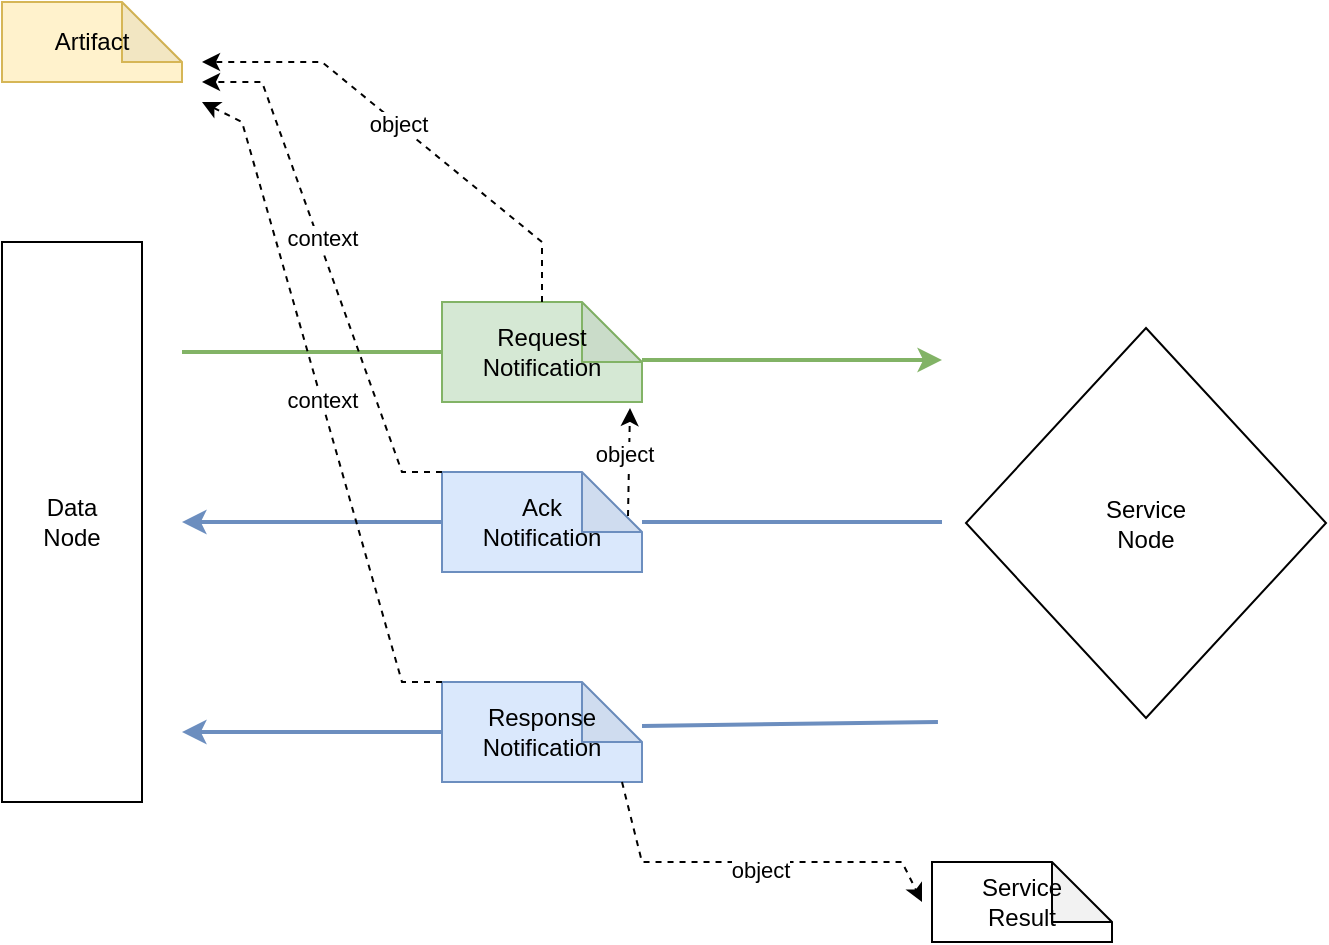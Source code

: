 <mxfile version="20.3.0" type="google"><diagram id="J8pKvRJgtBKw3Znr7KlD" name="Page-1"><mxGraphModel grid="1" page="1" gridSize="10" guides="1" tooltips="1" connect="1" arrows="1" fold="1" pageScale="1" pageWidth="1169" pageHeight="827" math="0" shadow="0"><root><mxCell id="0"/><mxCell id="1" parent="0"/><mxCell id="wtFsi6ZPi-ajLmKfuzcv-2" value="Data&lt;br&gt;Node" style="rounded=0;whiteSpace=wrap;html=1;rotation=0;" vertex="1" parent="1"><mxGeometry x="120" y="260" width="70" height="280" as="geometry"/></mxCell><mxCell id="wtFsi6ZPi-ajLmKfuzcv-4" value="Request&lt;br&gt;Notification" style="shape=note;whiteSpace=wrap;html=1;backgroundOutline=1;darkOpacity=0.05;fillColor=#d5e8d4;strokeColor=#82b366;" vertex="1" parent="1"><mxGeometry x="340" y="290" width="100" height="50" as="geometry"/></mxCell><mxCell id="wtFsi6ZPi-ajLmKfuzcv-16" value="" style="endArrow=none;html=1;rounded=0;entryX=0;entryY=0.5;entryDx=0;entryDy=0;entryPerimeter=0;strokeWidth=2;fillColor=#d5e8d4;strokeColor=#82b366;" edge="1" parent="1" target="wtFsi6ZPi-ajLmKfuzcv-4"><mxGeometry width="50" height="50" relative="1" as="geometry"><mxPoint x="210" y="315" as="sourcePoint"/><mxPoint x="640" y="440" as="targetPoint"/></mxGeometry></mxCell><mxCell id="wtFsi6ZPi-ajLmKfuzcv-17" value="" style="endArrow=classic;html=1;rounded=0;entryX=0;entryY=0.25;entryDx=0;entryDy=0;exitX=0;exitY=0;exitDx=100;exitDy=40;exitPerimeter=0;strokeWidth=2;fillColor=#d5e8d4;strokeColor=#82b366;" edge="1" parent="1"><mxGeometry width="50" height="50" relative="1" as="geometry"><mxPoint x="440" y="319" as="sourcePoint"/><mxPoint x="590" y="319" as="targetPoint"/></mxGeometry></mxCell><mxCell id="wtFsi6ZPi-ajLmKfuzcv-18" value="Artifact" style="shape=note;whiteSpace=wrap;html=1;backgroundOutline=1;darkOpacity=0.05;fillColor=#fff2cc;strokeColor=#d6b656;" vertex="1" parent="1"><mxGeometry x="120" y="140" width="90" height="40" as="geometry"/></mxCell><mxCell id="wtFsi6ZPi-ajLmKfuzcv-19" value="" style="endArrow=classic;html=1;rounded=0;exitX=0.5;exitY=0;exitDx=0;exitDy=0;exitPerimeter=0;dashed=1;" edge="1" parent="1" source="wtFsi6ZPi-ajLmKfuzcv-4"><mxGeometry width="50" height="50" relative="1" as="geometry"><mxPoint x="390" y="280" as="sourcePoint"/><mxPoint x="220" y="170" as="targetPoint"/><Array as="points"><mxPoint x="390" y="260"/><mxPoint x="280" y="170"/></Array></mxGeometry></mxCell><mxCell id="wtFsi6ZPi-ajLmKfuzcv-20" value="object" style="edgeLabel;html=1;align=center;verticalAlign=middle;resizable=0;points=[];" vertex="1" connectable="0" parent="wtFsi6ZPi-ajLmKfuzcv-19"><mxGeometry x="0.055" y="1" relative="1" as="geometry"><mxPoint y="-1" as="offset"/></mxGeometry></mxCell><mxCell id="wtFsi6ZPi-ajLmKfuzcv-23" value="Ack&lt;br&gt;Notification" style="shape=note;whiteSpace=wrap;html=1;backgroundOutline=1;darkOpacity=0.05;fillColor=#dae8fc;strokeColor=#6c8ebf;" vertex="1" parent="1"><mxGeometry x="340" y="375" width="100" height="50" as="geometry"/></mxCell><mxCell id="wtFsi6ZPi-ajLmKfuzcv-24" value="" style="endArrow=none;html=1;rounded=0;entryX=0;entryY=0.5;entryDx=0;entryDy=0;fillColor=#dae8fc;strokeColor=#6c8ebf;strokeWidth=2;" edge="1" parent="1" source="wtFsi6ZPi-ajLmKfuzcv-23"><mxGeometry width="50" height="50" relative="1" as="geometry"><mxPoint x="520" y="360" as="sourcePoint"/><mxPoint x="590" y="400" as="targetPoint"/></mxGeometry></mxCell><mxCell id="wtFsi6ZPi-ajLmKfuzcv-25" value="" style="endArrow=classic;html=1;rounded=0;exitX=0;exitY=0.5;exitDx=0;exitDy=0;exitPerimeter=0;fillColor=#dae8fc;strokeColor=#6c8ebf;strokeWidth=2;" edge="1" parent="1" source="wtFsi6ZPi-ajLmKfuzcv-23"><mxGeometry width="50" height="50" relative="1" as="geometry"><mxPoint x="520" y="360" as="sourcePoint"/><mxPoint x="210" y="400" as="targetPoint"/></mxGeometry></mxCell><mxCell id="wtFsi6ZPi-ajLmKfuzcv-26" value="" style="endArrow=classic;html=1;rounded=0;exitX=0;exitY=0;exitDx=0;exitDy=0;exitPerimeter=0;dashed=1;" edge="1" parent="1" source="wtFsi6ZPi-ajLmKfuzcv-23"><mxGeometry width="50" height="50" relative="1" as="geometry"><mxPoint x="520" y="360" as="sourcePoint"/><mxPoint x="220" y="180" as="targetPoint"/><Array as="points"><mxPoint x="320" y="375"/><mxPoint x="250" y="180"/></Array></mxGeometry></mxCell><mxCell id="wtFsi6ZPi-ajLmKfuzcv-28" value="context" style="edgeLabel;html=1;align=center;verticalAlign=middle;resizable=0;points=[];" vertex="1" connectable="0" parent="wtFsi6ZPi-ajLmKfuzcv-26"><mxGeometry x="0.116" y="-2" relative="1" as="geometry"><mxPoint as="offset"/></mxGeometry></mxCell><mxCell id="wtFsi6ZPi-ajLmKfuzcv-29" value="" style="endArrow=classic;html=1;rounded=0;dashed=1;exitX=0.93;exitY=0.44;exitDx=0;exitDy=0;exitPerimeter=0;entryX=0.94;entryY=1.06;entryDx=0;entryDy=0;entryPerimeter=0;" edge="1" parent="1" source="wtFsi6ZPi-ajLmKfuzcv-23" target="wtFsi6ZPi-ajLmKfuzcv-4"><mxGeometry width="50" height="50" relative="1" as="geometry"><mxPoint x="520" y="360" as="sourcePoint"/><mxPoint x="570" y="310" as="targetPoint"/></mxGeometry></mxCell><mxCell id="wtFsi6ZPi-ajLmKfuzcv-30" value="object" style="edgeLabel;html=1;align=center;verticalAlign=middle;resizable=0;points=[];" vertex="1" connectable="0" parent="wtFsi6ZPi-ajLmKfuzcv-29"><mxGeometry x="0.146" y="3" relative="1" as="geometry"><mxPoint as="offset"/></mxGeometry></mxCell><mxCell id="wtFsi6ZPi-ajLmKfuzcv-31" value="Response&lt;br&gt;Notification" style="shape=note;whiteSpace=wrap;html=1;backgroundOutline=1;darkOpacity=0.05;fillColor=#dae8fc;strokeColor=#6c8ebf;" vertex="1" parent="1"><mxGeometry x="340" y="480" width="100" height="50" as="geometry"/></mxCell><mxCell id="wtFsi6ZPi-ajLmKfuzcv-32" value="" style="endArrow=none;html=1;rounded=0;entryX=-0.029;entryY=0.857;entryDx=0;entryDy=0;entryPerimeter=0;exitX=1;exitY=0.44;exitDx=0;exitDy=0;exitPerimeter=0;fillColor=#dae8fc;strokeColor=#6c8ebf;strokeWidth=2;" edge="1" parent="1" source="wtFsi6ZPi-ajLmKfuzcv-31"><mxGeometry width="50" height="50" relative="1" as="geometry"><mxPoint x="520" y="360" as="sourcePoint"/><mxPoint x="587.97" y="499.96" as="targetPoint"/></mxGeometry></mxCell><mxCell id="wtFsi6ZPi-ajLmKfuzcv-33" value="" style="endArrow=classic;html=1;rounded=0;exitX=0;exitY=0.5;exitDx=0;exitDy=0;exitPerimeter=0;fillColor=#dae8fc;strokeColor=#6c8ebf;strokeWidth=2;" edge="1" parent="1" source="wtFsi6ZPi-ajLmKfuzcv-31"><mxGeometry width="50" height="50" relative="1" as="geometry"><mxPoint x="520" y="360" as="sourcePoint"/><mxPoint x="210" y="505" as="targetPoint"/></mxGeometry></mxCell><mxCell id="wtFsi6ZPi-ajLmKfuzcv-34" value="context" style="endArrow=classic;html=1;rounded=0;exitX=0;exitY=0;exitDx=0;exitDy=0;exitPerimeter=0;dashed=1;" edge="1" parent="1" source="wtFsi6ZPi-ajLmKfuzcv-31"><mxGeometry width="50" height="50" relative="1" as="geometry"><mxPoint x="520" y="360" as="sourcePoint"/><mxPoint x="220" y="190" as="targetPoint"/><Array as="points"><mxPoint x="320" y="480"/><mxPoint x="240" y="200"/></Array></mxGeometry></mxCell><mxCell id="wtFsi6ZPi-ajLmKfuzcv-35" value="Service&lt;br&gt;Result" style="shape=note;whiteSpace=wrap;html=1;backgroundOutline=1;darkOpacity=0.05;" vertex="1" parent="1"><mxGeometry x="585" y="570" width="90" height="40" as="geometry"/></mxCell><mxCell id="wtFsi6ZPi-ajLmKfuzcv-36" value="" style="endArrow=classic;html=1;rounded=0;dashed=1;exitX=0.9;exitY=1;exitDx=0;exitDy=0;exitPerimeter=0;" edge="1" parent="1" source="wtFsi6ZPi-ajLmKfuzcv-31"><mxGeometry width="50" height="50" relative="1" as="geometry"><mxPoint x="520" y="360" as="sourcePoint"/><mxPoint x="580" y="590" as="targetPoint"/><Array as="points"><mxPoint x="440" y="570"/><mxPoint x="570" y="570"/></Array></mxGeometry></mxCell><mxCell id="wtFsi6ZPi-ajLmKfuzcv-37" value="object" style="edgeLabel;html=1;align=center;verticalAlign=middle;resizable=0;points=[];" vertex="1" connectable="0" parent="wtFsi6ZPi-ajLmKfuzcv-36"><mxGeometry x="0.035" y="-4" relative="1" as="geometry"><mxPoint as="offset"/></mxGeometry></mxCell><mxCell id="2aSyJ7bhA3boIRxSg7Xd-1" value="Service&lt;br&gt;Node" style="rhombus;whiteSpace=wrap;html=1;" vertex="1" parent="1"><mxGeometry x="602" y="303" width="180" height="195" as="geometry"/></mxCell></root></mxGraphModel></diagram></mxfile>